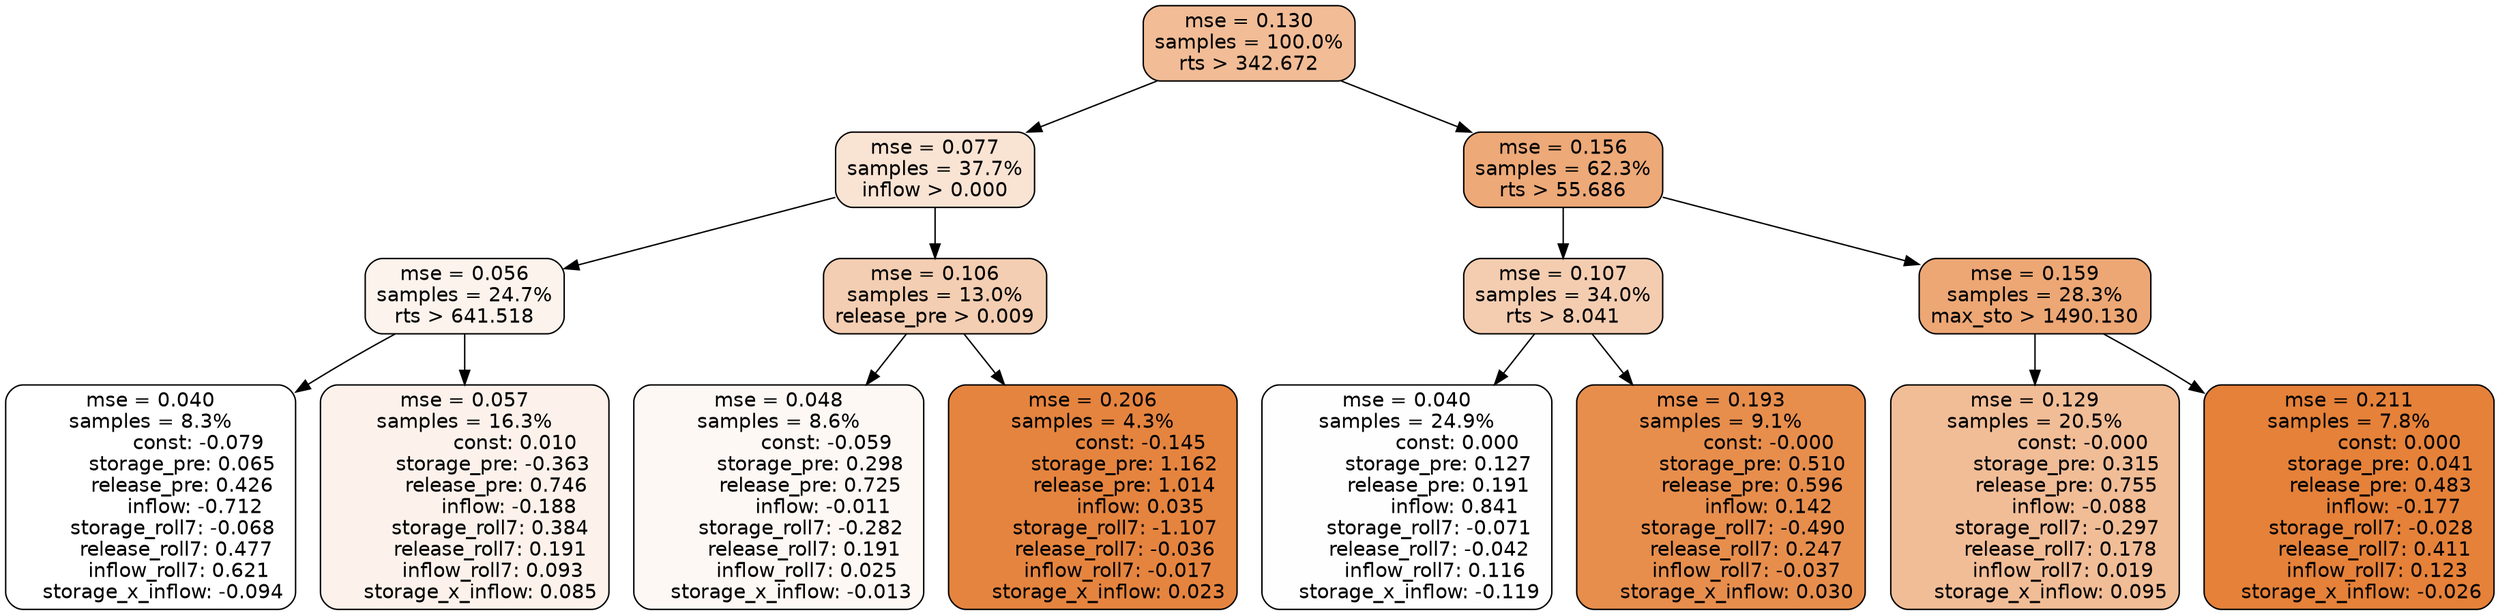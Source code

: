 digraph tree {
node [shape=rectangle, style="filled, rounded", color="black", fontname=helvetica] ;
edge [fontname=helvetica] ;
	"0" [label="mse = 0.130
samples = 100.0%
rts > 342.672", fillcolor="#f1bc96"]
	"8" [label="mse = 0.077
samples = 37.7%
inflow > 0.000", fillcolor="#f9e3d3"]
	"1" [label="mse = 0.156
samples = 62.3%
rts > 55.686", fillcolor="#eda978"]
	"9" [label="mse = 0.056
samples = 24.7%
rts > 641.518", fillcolor="#fcf3ec"]
	"12" [label="mse = 0.106
samples = 13.0%
release_pre > 0.009", fillcolor="#f4ceb2"]
	"2" [label="mse = 0.107
samples = 34.0%
rts > 8.041", fillcolor="#f4cdb1"]
	"5" [label="mse = 0.159
samples = 28.3%
max_sto > 1490.130", fillcolor="#eca775"]
	"10" [label="mse = 0.040
samples = 8.3%
               const: -0.079
          storage_pre: 0.065
          release_pre: 0.426
              inflow: -0.712
       storage_roll7: -0.068
        release_roll7: 0.477
         inflow_roll7: 0.621
    storage_x_inflow: -0.094", fillcolor="#ffffff"]
	"11" [label="mse = 0.057
samples = 16.3%
                const: 0.010
         storage_pre: -0.363
          release_pre: 0.746
              inflow: -0.188
        storage_roll7: 0.384
        release_roll7: 0.191
         inflow_roll7: 0.093
     storage_x_inflow: 0.085", fillcolor="#fcf2eb"]
	"13" [label="mse = 0.048
samples = 8.6%
               const: -0.059
          storage_pre: 0.298
          release_pre: 0.725
              inflow: -0.011
       storage_roll7: -0.282
        release_roll7: 0.191
         inflow_roll7: 0.025
    storage_x_inflow: -0.013", fillcolor="#fdf8f4"]
	"14" [label="mse = 0.206
samples = 4.3%
               const: -0.145
          storage_pre: 1.162
          release_pre: 1.014
               inflow: 0.035
       storage_roll7: -1.107
       release_roll7: -0.036
        inflow_roll7: -0.017
     storage_x_inflow: 0.023", fillcolor="#e5843f"]
	"3" [label="mse = 0.040
samples = 24.9%
                const: 0.000
          storage_pre: 0.127
          release_pre: 0.191
               inflow: 0.841
       storage_roll7: -0.071
       release_roll7: -0.042
         inflow_roll7: 0.116
    storage_x_inflow: -0.119", fillcolor="#fefefe"]
	"4" [label="mse = 0.193
samples = 9.1%
               const: -0.000
          storage_pre: 0.510
          release_pre: 0.596
               inflow: 0.142
       storage_roll7: -0.490
        release_roll7: 0.247
        inflow_roll7: -0.037
     storage_x_inflow: 0.030", fillcolor="#e78e4d"]
	"6" [label="mse = 0.129
samples = 20.5%
               const: -0.000
          storage_pre: 0.315
          release_pre: 0.755
              inflow: -0.088
       storage_roll7: -0.297
        release_roll7: 0.178
         inflow_roll7: 0.019
     storage_x_inflow: 0.095", fillcolor="#f1bd97"]
	"7" [label="mse = 0.211
samples = 7.8%
                const: 0.000
          storage_pre: 0.041
          release_pre: 0.483
              inflow: -0.177
       storage_roll7: -0.028
        release_roll7: 0.411
         inflow_roll7: 0.123
    storage_x_inflow: -0.026", fillcolor="#e58139"]

	"0" -> "1"
	"0" -> "8"
	"8" -> "9"
	"8" -> "12"
	"1" -> "2"
	"1" -> "5"
	"9" -> "10"
	"9" -> "11"
	"12" -> "13"
	"12" -> "14"
	"2" -> "3"
	"2" -> "4"
	"5" -> "6"
	"5" -> "7"
}
